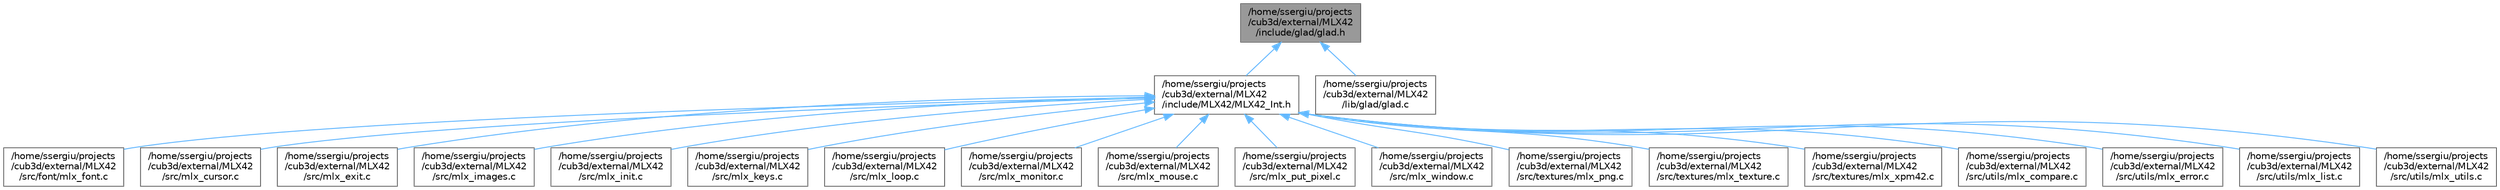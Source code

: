 digraph "/home/ssergiu/projects/cub3d/external/MLX42/include/glad/glad.h"
{
 // INTERACTIVE_SVG=YES
 // LATEX_PDF_SIZE
  bgcolor="transparent";
  edge [fontname=Helvetica,fontsize=10,labelfontname=Helvetica,labelfontsize=10];
  node [fontname=Helvetica,fontsize=10,shape=box,height=0.2,width=0.4];
  Node1 [label="/home/ssergiu/projects\l/cub3d/external/MLX42\l/include/glad/glad.h",height=0.2,width=0.4,color="gray40", fillcolor="grey60", style="filled", fontcolor="black",tooltip=" "];
  Node1 -> Node2 [dir="back",color="steelblue1",style="solid"];
  Node2 [label="/home/ssergiu/projects\l/cub3d/external/MLX42\l/include/MLX42/MLX42_Int.h",height=0.2,width=0.4,color="grey40", fillcolor="white", style="filled",URL="$MLX42__Int_8h.html",tooltip=" "];
  Node2 -> Node3 [dir="back",color="steelblue1",style="solid"];
  Node3 [label="/home/ssergiu/projects\l/cub3d/external/MLX42\l/src/font/mlx_font.c",height=0.2,width=0.4,color="grey40", fillcolor="white", style="filled",URL="$mlx__font_8c.html",tooltip=" "];
  Node2 -> Node4 [dir="back",color="steelblue1",style="solid"];
  Node4 [label="/home/ssergiu/projects\l/cub3d/external/MLX42\l/src/mlx_cursor.c",height=0.2,width=0.4,color="grey40", fillcolor="white", style="filled",URL="$mlx__cursor_8c.html",tooltip=" "];
  Node2 -> Node5 [dir="back",color="steelblue1",style="solid"];
  Node5 [label="/home/ssergiu/projects\l/cub3d/external/MLX42\l/src/mlx_exit.c",height=0.2,width=0.4,color="grey40", fillcolor="white", style="filled",URL="$mlx__exit_8c.html",tooltip=" "];
  Node2 -> Node6 [dir="back",color="steelblue1",style="solid"];
  Node6 [label="/home/ssergiu/projects\l/cub3d/external/MLX42\l/src/mlx_images.c",height=0.2,width=0.4,color="grey40", fillcolor="white", style="filled",URL="$mlx__images_8c.html",tooltip=" "];
  Node2 -> Node7 [dir="back",color="steelblue1",style="solid"];
  Node7 [label="/home/ssergiu/projects\l/cub3d/external/MLX42\l/src/mlx_init.c",height=0.2,width=0.4,color="grey40", fillcolor="white", style="filled",URL="$mlx__init_8c.html",tooltip=" "];
  Node2 -> Node8 [dir="back",color="steelblue1",style="solid"];
  Node8 [label="/home/ssergiu/projects\l/cub3d/external/MLX42\l/src/mlx_keys.c",height=0.2,width=0.4,color="grey40", fillcolor="white", style="filled",URL="$mlx__keys_8c.html",tooltip=" "];
  Node2 -> Node9 [dir="back",color="steelblue1",style="solid"];
  Node9 [label="/home/ssergiu/projects\l/cub3d/external/MLX42\l/src/mlx_loop.c",height=0.2,width=0.4,color="grey40", fillcolor="white", style="filled",URL="$mlx__loop_8c.html",tooltip=" "];
  Node2 -> Node10 [dir="back",color="steelblue1",style="solid"];
  Node10 [label="/home/ssergiu/projects\l/cub3d/external/MLX42\l/src/mlx_monitor.c",height=0.2,width=0.4,color="grey40", fillcolor="white", style="filled",URL="$mlx__monitor_8c.html",tooltip=" "];
  Node2 -> Node11 [dir="back",color="steelblue1",style="solid"];
  Node11 [label="/home/ssergiu/projects\l/cub3d/external/MLX42\l/src/mlx_mouse.c",height=0.2,width=0.4,color="grey40", fillcolor="white", style="filled",URL="$mlx__mouse_8c.html",tooltip=" "];
  Node2 -> Node12 [dir="back",color="steelblue1",style="solid"];
  Node12 [label="/home/ssergiu/projects\l/cub3d/external/MLX42\l/src/mlx_put_pixel.c",height=0.2,width=0.4,color="grey40", fillcolor="white", style="filled",URL="$mlx__put__pixel_8c.html",tooltip=" "];
  Node2 -> Node13 [dir="back",color="steelblue1",style="solid"];
  Node13 [label="/home/ssergiu/projects\l/cub3d/external/MLX42\l/src/mlx_window.c",height=0.2,width=0.4,color="grey40", fillcolor="white", style="filled",URL="$mlx__window_8c.html",tooltip=" "];
  Node2 -> Node14 [dir="back",color="steelblue1",style="solid"];
  Node14 [label="/home/ssergiu/projects\l/cub3d/external/MLX42\l/src/textures/mlx_png.c",height=0.2,width=0.4,color="grey40", fillcolor="white", style="filled",URL="$mlx__png_8c.html",tooltip=" "];
  Node2 -> Node15 [dir="back",color="steelblue1",style="solid"];
  Node15 [label="/home/ssergiu/projects\l/cub3d/external/MLX42\l/src/textures/mlx_texture.c",height=0.2,width=0.4,color="grey40", fillcolor="white", style="filled",URL="$mlx__texture_8c.html",tooltip=" "];
  Node2 -> Node16 [dir="back",color="steelblue1",style="solid"];
  Node16 [label="/home/ssergiu/projects\l/cub3d/external/MLX42\l/src/textures/mlx_xpm42.c",height=0.2,width=0.4,color="grey40", fillcolor="white", style="filled",URL="$mlx__xpm42_8c.html",tooltip=" "];
  Node2 -> Node17 [dir="back",color="steelblue1",style="solid"];
  Node17 [label="/home/ssergiu/projects\l/cub3d/external/MLX42\l/src/utils/mlx_compare.c",height=0.2,width=0.4,color="grey40", fillcolor="white", style="filled",URL="$mlx__compare_8c.html",tooltip=" "];
  Node2 -> Node18 [dir="back",color="steelblue1",style="solid"];
  Node18 [label="/home/ssergiu/projects\l/cub3d/external/MLX42\l/src/utils/mlx_error.c",height=0.2,width=0.4,color="grey40", fillcolor="white", style="filled",URL="$mlx__error_8c.html",tooltip=" "];
  Node2 -> Node19 [dir="back",color="steelblue1",style="solid"];
  Node19 [label="/home/ssergiu/projects\l/cub3d/external/MLX42\l/src/utils/mlx_list.c",height=0.2,width=0.4,color="grey40", fillcolor="white", style="filled",URL="$mlx__list_8c.html",tooltip=" "];
  Node2 -> Node20 [dir="back",color="steelblue1",style="solid"];
  Node20 [label="/home/ssergiu/projects\l/cub3d/external/MLX42\l/src/utils/mlx_utils.c",height=0.2,width=0.4,color="grey40", fillcolor="white", style="filled",URL="$mlx__utils_8c.html",tooltip=" "];
  Node1 -> Node21 [dir="back",color="steelblue1",style="solid"];
  Node21 [label="/home/ssergiu/projects\l/cub3d/external/MLX42\l/lib/glad/glad.c",height=0.2,width=0.4,color="grey40", fillcolor="white", style="filled",URL="$glad_8c.html",tooltip=" "];
}

